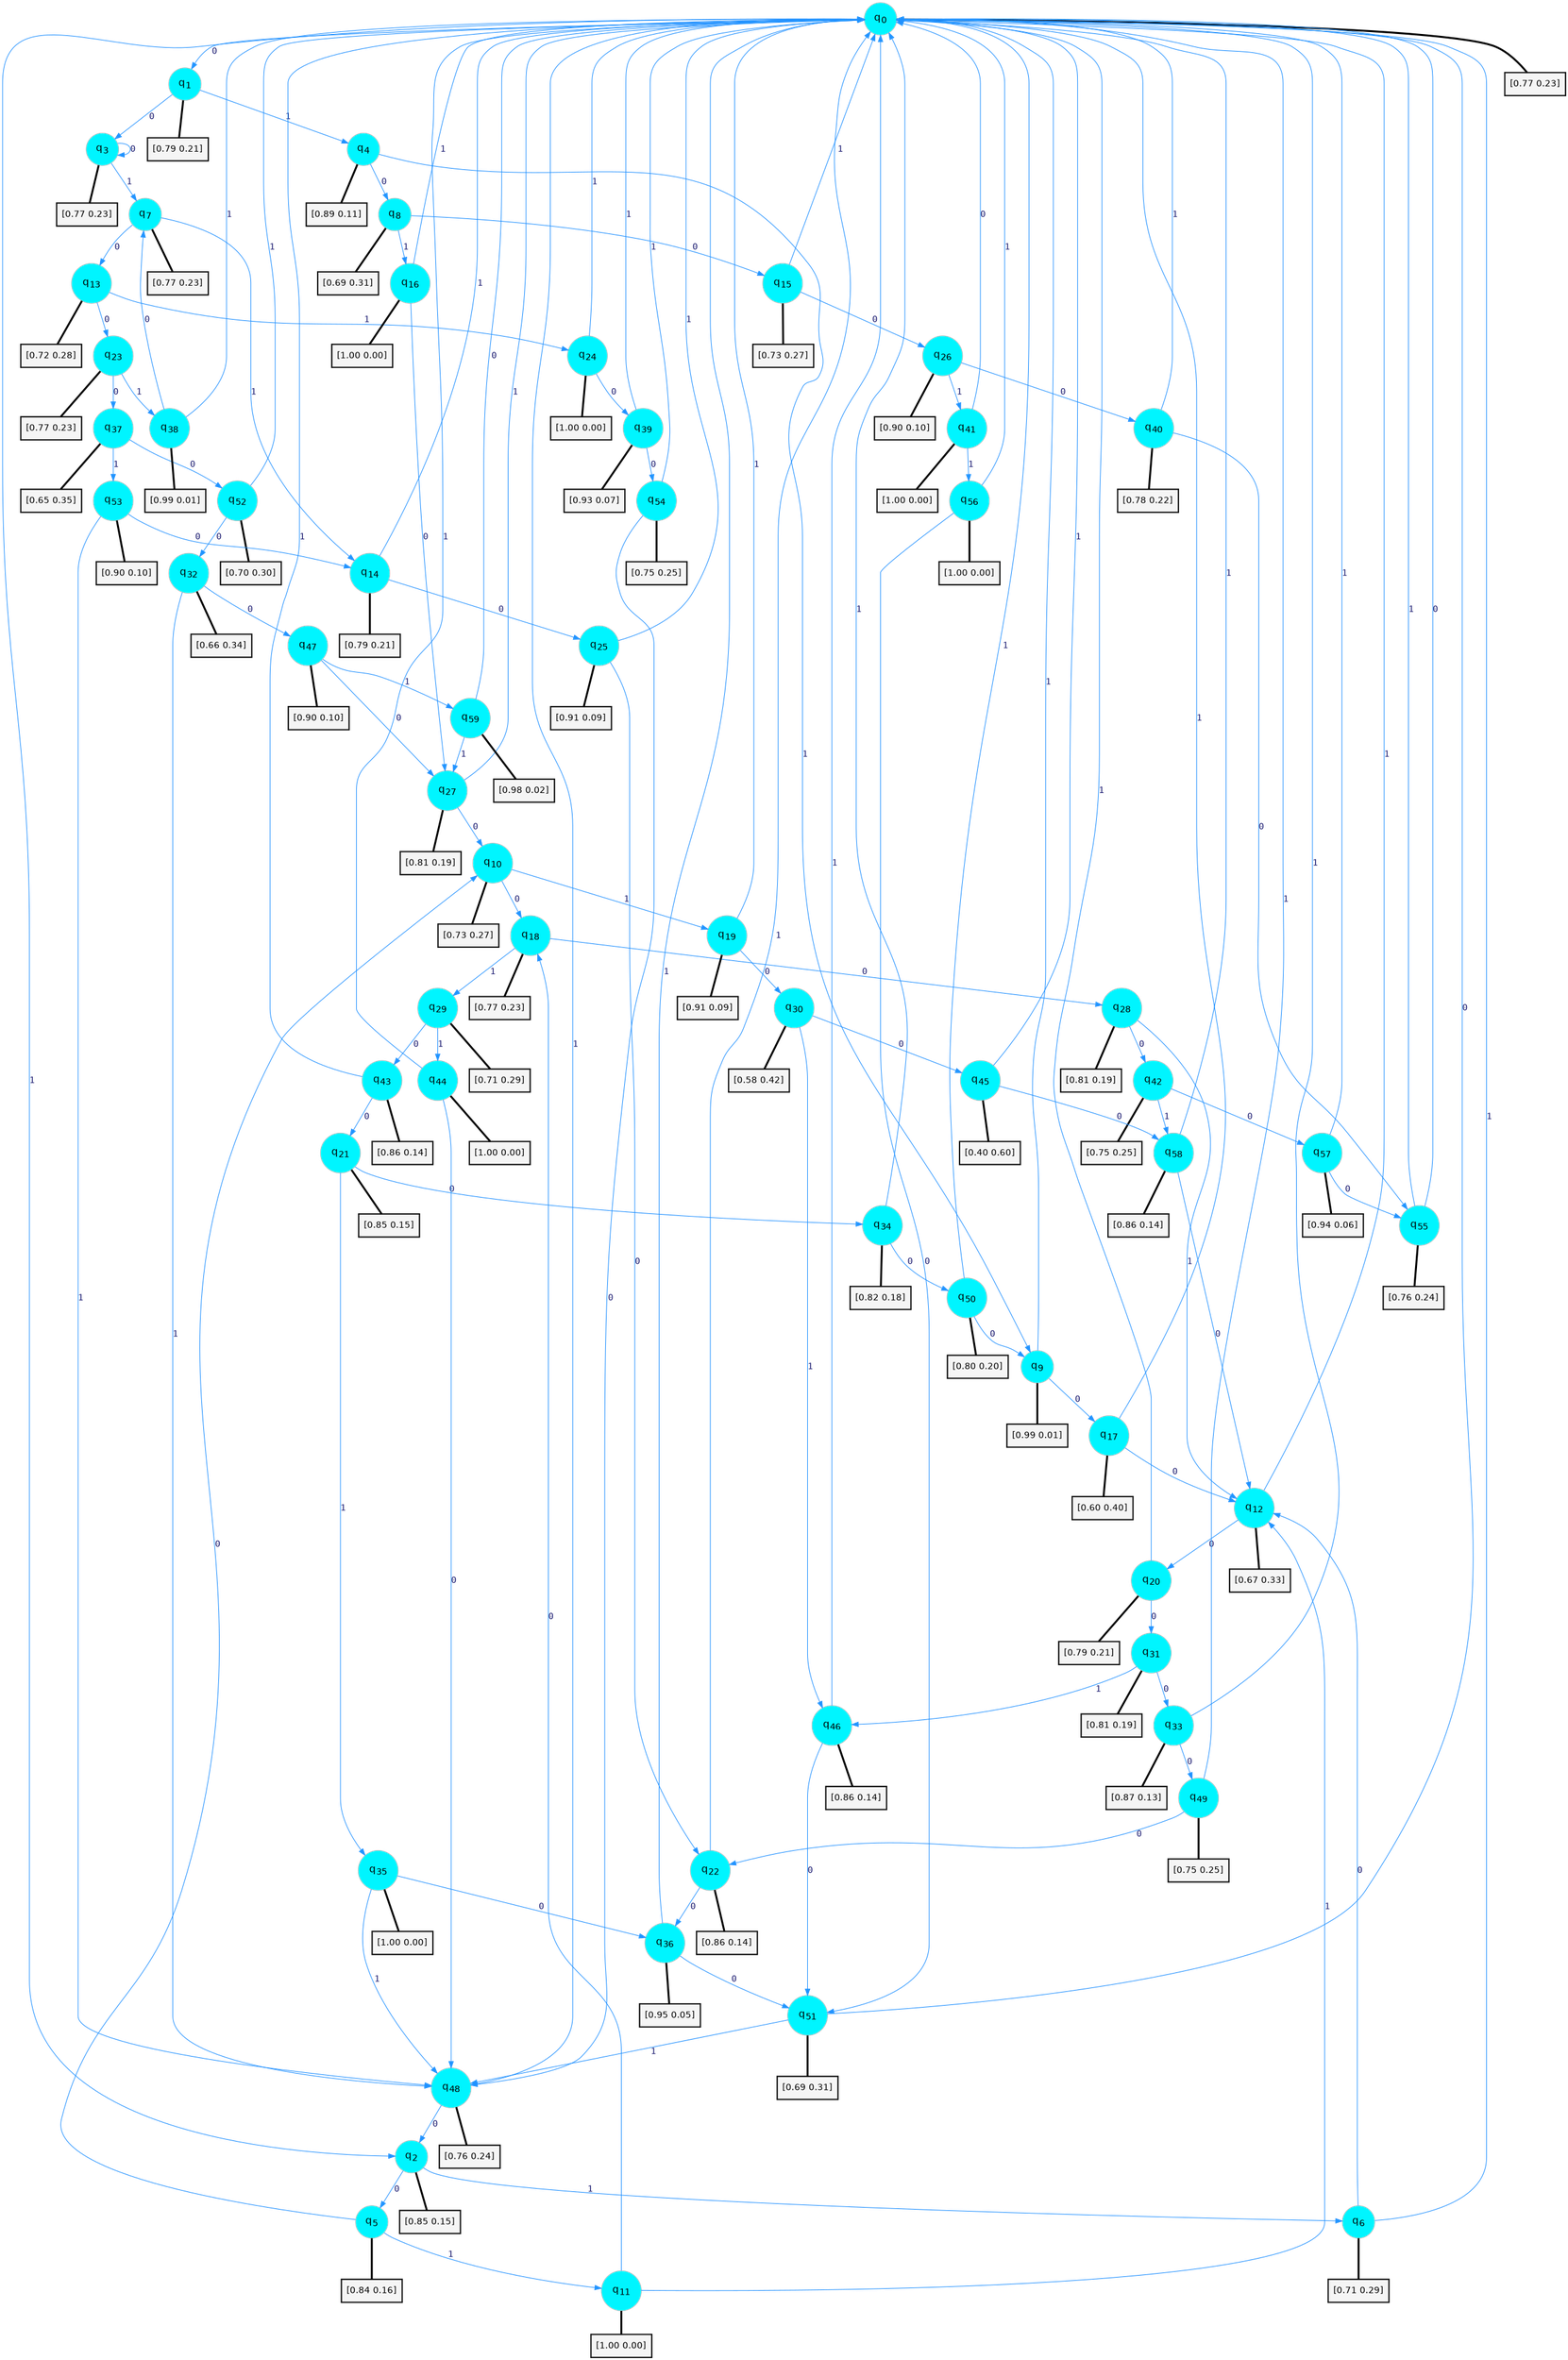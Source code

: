 digraph G {
graph [
bgcolor=transparent, dpi=300, rankdir=TD, size="40,25"];
node [
color=gray, fillcolor=turquoise1, fontcolor=black, fontname=Helvetica, fontsize=16, fontweight=bold, shape=circle, style=filled];
edge [
arrowsize=1, color=dodgerblue1, fontcolor=midnightblue, fontname=courier, fontweight=bold, penwidth=1, style=solid, weight=20];
0[label=<q<SUB>0</SUB>>];
1[label=<q<SUB>1</SUB>>];
2[label=<q<SUB>2</SUB>>];
3[label=<q<SUB>3</SUB>>];
4[label=<q<SUB>4</SUB>>];
5[label=<q<SUB>5</SUB>>];
6[label=<q<SUB>6</SUB>>];
7[label=<q<SUB>7</SUB>>];
8[label=<q<SUB>8</SUB>>];
9[label=<q<SUB>9</SUB>>];
10[label=<q<SUB>10</SUB>>];
11[label=<q<SUB>11</SUB>>];
12[label=<q<SUB>12</SUB>>];
13[label=<q<SUB>13</SUB>>];
14[label=<q<SUB>14</SUB>>];
15[label=<q<SUB>15</SUB>>];
16[label=<q<SUB>16</SUB>>];
17[label=<q<SUB>17</SUB>>];
18[label=<q<SUB>18</SUB>>];
19[label=<q<SUB>19</SUB>>];
20[label=<q<SUB>20</SUB>>];
21[label=<q<SUB>21</SUB>>];
22[label=<q<SUB>22</SUB>>];
23[label=<q<SUB>23</SUB>>];
24[label=<q<SUB>24</SUB>>];
25[label=<q<SUB>25</SUB>>];
26[label=<q<SUB>26</SUB>>];
27[label=<q<SUB>27</SUB>>];
28[label=<q<SUB>28</SUB>>];
29[label=<q<SUB>29</SUB>>];
30[label=<q<SUB>30</SUB>>];
31[label=<q<SUB>31</SUB>>];
32[label=<q<SUB>32</SUB>>];
33[label=<q<SUB>33</SUB>>];
34[label=<q<SUB>34</SUB>>];
35[label=<q<SUB>35</SUB>>];
36[label=<q<SUB>36</SUB>>];
37[label=<q<SUB>37</SUB>>];
38[label=<q<SUB>38</SUB>>];
39[label=<q<SUB>39</SUB>>];
40[label=<q<SUB>40</SUB>>];
41[label=<q<SUB>41</SUB>>];
42[label=<q<SUB>42</SUB>>];
43[label=<q<SUB>43</SUB>>];
44[label=<q<SUB>44</SUB>>];
45[label=<q<SUB>45</SUB>>];
46[label=<q<SUB>46</SUB>>];
47[label=<q<SUB>47</SUB>>];
48[label=<q<SUB>48</SUB>>];
49[label=<q<SUB>49</SUB>>];
50[label=<q<SUB>50</SUB>>];
51[label=<q<SUB>51</SUB>>];
52[label=<q<SUB>52</SUB>>];
53[label=<q<SUB>53</SUB>>];
54[label=<q<SUB>54</SUB>>];
55[label=<q<SUB>55</SUB>>];
56[label=<q<SUB>56</SUB>>];
57[label=<q<SUB>57</SUB>>];
58[label=<q<SUB>58</SUB>>];
59[label=<q<SUB>59</SUB>>];
60[label="[0.77 0.23]", shape=box,fontcolor=black, fontname=Helvetica, fontsize=14, penwidth=2, fillcolor=whitesmoke,color=black];
61[label="[0.79 0.21]", shape=box,fontcolor=black, fontname=Helvetica, fontsize=14, penwidth=2, fillcolor=whitesmoke,color=black];
62[label="[0.85 0.15]", shape=box,fontcolor=black, fontname=Helvetica, fontsize=14, penwidth=2, fillcolor=whitesmoke,color=black];
63[label="[0.77 0.23]", shape=box,fontcolor=black, fontname=Helvetica, fontsize=14, penwidth=2, fillcolor=whitesmoke,color=black];
64[label="[0.89 0.11]", shape=box,fontcolor=black, fontname=Helvetica, fontsize=14, penwidth=2, fillcolor=whitesmoke,color=black];
65[label="[0.84 0.16]", shape=box,fontcolor=black, fontname=Helvetica, fontsize=14, penwidth=2, fillcolor=whitesmoke,color=black];
66[label="[0.71 0.29]", shape=box,fontcolor=black, fontname=Helvetica, fontsize=14, penwidth=2, fillcolor=whitesmoke,color=black];
67[label="[0.77 0.23]", shape=box,fontcolor=black, fontname=Helvetica, fontsize=14, penwidth=2, fillcolor=whitesmoke,color=black];
68[label="[0.69 0.31]", shape=box,fontcolor=black, fontname=Helvetica, fontsize=14, penwidth=2, fillcolor=whitesmoke,color=black];
69[label="[0.99 0.01]", shape=box,fontcolor=black, fontname=Helvetica, fontsize=14, penwidth=2, fillcolor=whitesmoke,color=black];
70[label="[0.73 0.27]", shape=box,fontcolor=black, fontname=Helvetica, fontsize=14, penwidth=2, fillcolor=whitesmoke,color=black];
71[label="[1.00 0.00]", shape=box,fontcolor=black, fontname=Helvetica, fontsize=14, penwidth=2, fillcolor=whitesmoke,color=black];
72[label="[0.67 0.33]", shape=box,fontcolor=black, fontname=Helvetica, fontsize=14, penwidth=2, fillcolor=whitesmoke,color=black];
73[label="[0.72 0.28]", shape=box,fontcolor=black, fontname=Helvetica, fontsize=14, penwidth=2, fillcolor=whitesmoke,color=black];
74[label="[0.79 0.21]", shape=box,fontcolor=black, fontname=Helvetica, fontsize=14, penwidth=2, fillcolor=whitesmoke,color=black];
75[label="[0.73 0.27]", shape=box,fontcolor=black, fontname=Helvetica, fontsize=14, penwidth=2, fillcolor=whitesmoke,color=black];
76[label="[1.00 0.00]", shape=box,fontcolor=black, fontname=Helvetica, fontsize=14, penwidth=2, fillcolor=whitesmoke,color=black];
77[label="[0.60 0.40]", shape=box,fontcolor=black, fontname=Helvetica, fontsize=14, penwidth=2, fillcolor=whitesmoke,color=black];
78[label="[0.77 0.23]", shape=box,fontcolor=black, fontname=Helvetica, fontsize=14, penwidth=2, fillcolor=whitesmoke,color=black];
79[label="[0.91 0.09]", shape=box,fontcolor=black, fontname=Helvetica, fontsize=14, penwidth=2, fillcolor=whitesmoke,color=black];
80[label="[0.79 0.21]", shape=box,fontcolor=black, fontname=Helvetica, fontsize=14, penwidth=2, fillcolor=whitesmoke,color=black];
81[label="[0.85 0.15]", shape=box,fontcolor=black, fontname=Helvetica, fontsize=14, penwidth=2, fillcolor=whitesmoke,color=black];
82[label="[0.86 0.14]", shape=box,fontcolor=black, fontname=Helvetica, fontsize=14, penwidth=2, fillcolor=whitesmoke,color=black];
83[label="[0.77 0.23]", shape=box,fontcolor=black, fontname=Helvetica, fontsize=14, penwidth=2, fillcolor=whitesmoke,color=black];
84[label="[1.00 0.00]", shape=box,fontcolor=black, fontname=Helvetica, fontsize=14, penwidth=2, fillcolor=whitesmoke,color=black];
85[label="[0.91 0.09]", shape=box,fontcolor=black, fontname=Helvetica, fontsize=14, penwidth=2, fillcolor=whitesmoke,color=black];
86[label="[0.90 0.10]", shape=box,fontcolor=black, fontname=Helvetica, fontsize=14, penwidth=2, fillcolor=whitesmoke,color=black];
87[label="[0.81 0.19]", shape=box,fontcolor=black, fontname=Helvetica, fontsize=14, penwidth=2, fillcolor=whitesmoke,color=black];
88[label="[0.81 0.19]", shape=box,fontcolor=black, fontname=Helvetica, fontsize=14, penwidth=2, fillcolor=whitesmoke,color=black];
89[label="[0.71 0.29]", shape=box,fontcolor=black, fontname=Helvetica, fontsize=14, penwidth=2, fillcolor=whitesmoke,color=black];
90[label="[0.58 0.42]", shape=box,fontcolor=black, fontname=Helvetica, fontsize=14, penwidth=2, fillcolor=whitesmoke,color=black];
91[label="[0.81 0.19]", shape=box,fontcolor=black, fontname=Helvetica, fontsize=14, penwidth=2, fillcolor=whitesmoke,color=black];
92[label="[0.66 0.34]", shape=box,fontcolor=black, fontname=Helvetica, fontsize=14, penwidth=2, fillcolor=whitesmoke,color=black];
93[label="[0.87 0.13]", shape=box,fontcolor=black, fontname=Helvetica, fontsize=14, penwidth=2, fillcolor=whitesmoke,color=black];
94[label="[0.82 0.18]", shape=box,fontcolor=black, fontname=Helvetica, fontsize=14, penwidth=2, fillcolor=whitesmoke,color=black];
95[label="[1.00 0.00]", shape=box,fontcolor=black, fontname=Helvetica, fontsize=14, penwidth=2, fillcolor=whitesmoke,color=black];
96[label="[0.95 0.05]", shape=box,fontcolor=black, fontname=Helvetica, fontsize=14, penwidth=2, fillcolor=whitesmoke,color=black];
97[label="[0.65 0.35]", shape=box,fontcolor=black, fontname=Helvetica, fontsize=14, penwidth=2, fillcolor=whitesmoke,color=black];
98[label="[0.99 0.01]", shape=box,fontcolor=black, fontname=Helvetica, fontsize=14, penwidth=2, fillcolor=whitesmoke,color=black];
99[label="[0.93 0.07]", shape=box,fontcolor=black, fontname=Helvetica, fontsize=14, penwidth=2, fillcolor=whitesmoke,color=black];
100[label="[0.78 0.22]", shape=box,fontcolor=black, fontname=Helvetica, fontsize=14, penwidth=2, fillcolor=whitesmoke,color=black];
101[label="[1.00 0.00]", shape=box,fontcolor=black, fontname=Helvetica, fontsize=14, penwidth=2, fillcolor=whitesmoke,color=black];
102[label="[0.75 0.25]", shape=box,fontcolor=black, fontname=Helvetica, fontsize=14, penwidth=2, fillcolor=whitesmoke,color=black];
103[label="[0.86 0.14]", shape=box,fontcolor=black, fontname=Helvetica, fontsize=14, penwidth=2, fillcolor=whitesmoke,color=black];
104[label="[1.00 0.00]", shape=box,fontcolor=black, fontname=Helvetica, fontsize=14, penwidth=2, fillcolor=whitesmoke,color=black];
105[label="[0.40 0.60]", shape=box,fontcolor=black, fontname=Helvetica, fontsize=14, penwidth=2, fillcolor=whitesmoke,color=black];
106[label="[0.86 0.14]", shape=box,fontcolor=black, fontname=Helvetica, fontsize=14, penwidth=2, fillcolor=whitesmoke,color=black];
107[label="[0.90 0.10]", shape=box,fontcolor=black, fontname=Helvetica, fontsize=14, penwidth=2, fillcolor=whitesmoke,color=black];
108[label="[0.76 0.24]", shape=box,fontcolor=black, fontname=Helvetica, fontsize=14, penwidth=2, fillcolor=whitesmoke,color=black];
109[label="[0.75 0.25]", shape=box,fontcolor=black, fontname=Helvetica, fontsize=14, penwidth=2, fillcolor=whitesmoke,color=black];
110[label="[0.80 0.20]", shape=box,fontcolor=black, fontname=Helvetica, fontsize=14, penwidth=2, fillcolor=whitesmoke,color=black];
111[label="[0.69 0.31]", shape=box,fontcolor=black, fontname=Helvetica, fontsize=14, penwidth=2, fillcolor=whitesmoke,color=black];
112[label="[0.70 0.30]", shape=box,fontcolor=black, fontname=Helvetica, fontsize=14, penwidth=2, fillcolor=whitesmoke,color=black];
113[label="[0.90 0.10]", shape=box,fontcolor=black, fontname=Helvetica, fontsize=14, penwidth=2, fillcolor=whitesmoke,color=black];
114[label="[0.75 0.25]", shape=box,fontcolor=black, fontname=Helvetica, fontsize=14, penwidth=2, fillcolor=whitesmoke,color=black];
115[label="[0.76 0.24]", shape=box,fontcolor=black, fontname=Helvetica, fontsize=14, penwidth=2, fillcolor=whitesmoke,color=black];
116[label="[1.00 0.00]", shape=box,fontcolor=black, fontname=Helvetica, fontsize=14, penwidth=2, fillcolor=whitesmoke,color=black];
117[label="[0.94 0.06]", shape=box,fontcolor=black, fontname=Helvetica, fontsize=14, penwidth=2, fillcolor=whitesmoke,color=black];
118[label="[0.86 0.14]", shape=box,fontcolor=black, fontname=Helvetica, fontsize=14, penwidth=2, fillcolor=whitesmoke,color=black];
119[label="[0.98 0.02]", shape=box,fontcolor=black, fontname=Helvetica, fontsize=14, penwidth=2, fillcolor=whitesmoke,color=black];
0->1 [label=0];
0->2 [label=1];
0->60 [arrowhead=none, penwidth=3,color=black];
1->3 [label=0];
1->4 [label=1];
1->61 [arrowhead=none, penwidth=3,color=black];
2->5 [label=0];
2->6 [label=1];
2->62 [arrowhead=none, penwidth=3,color=black];
3->3 [label=0];
3->7 [label=1];
3->63 [arrowhead=none, penwidth=3,color=black];
4->8 [label=0];
4->9 [label=1];
4->64 [arrowhead=none, penwidth=3,color=black];
5->10 [label=0];
5->11 [label=1];
5->65 [arrowhead=none, penwidth=3,color=black];
6->12 [label=0];
6->0 [label=1];
6->66 [arrowhead=none, penwidth=3,color=black];
7->13 [label=0];
7->14 [label=1];
7->67 [arrowhead=none, penwidth=3,color=black];
8->15 [label=0];
8->16 [label=1];
8->68 [arrowhead=none, penwidth=3,color=black];
9->17 [label=0];
9->0 [label=1];
9->69 [arrowhead=none, penwidth=3,color=black];
10->18 [label=0];
10->19 [label=1];
10->70 [arrowhead=none, penwidth=3,color=black];
11->18 [label=0];
11->12 [label=1];
11->71 [arrowhead=none, penwidth=3,color=black];
12->20 [label=0];
12->0 [label=1];
12->72 [arrowhead=none, penwidth=3,color=black];
13->23 [label=0];
13->24 [label=1];
13->73 [arrowhead=none, penwidth=3,color=black];
14->25 [label=0];
14->0 [label=1];
14->74 [arrowhead=none, penwidth=3,color=black];
15->26 [label=0];
15->0 [label=1];
15->75 [arrowhead=none, penwidth=3,color=black];
16->27 [label=0];
16->0 [label=1];
16->76 [arrowhead=none, penwidth=3,color=black];
17->12 [label=0];
17->0 [label=1];
17->77 [arrowhead=none, penwidth=3,color=black];
18->28 [label=0];
18->29 [label=1];
18->78 [arrowhead=none, penwidth=3,color=black];
19->30 [label=0];
19->0 [label=1];
19->79 [arrowhead=none, penwidth=3,color=black];
20->31 [label=0];
20->0 [label=1];
20->80 [arrowhead=none, penwidth=3,color=black];
21->34 [label=0];
21->35 [label=1];
21->81 [arrowhead=none, penwidth=3,color=black];
22->36 [label=0];
22->0 [label=1];
22->82 [arrowhead=none, penwidth=3,color=black];
23->37 [label=0];
23->38 [label=1];
23->83 [arrowhead=none, penwidth=3,color=black];
24->39 [label=0];
24->0 [label=1];
24->84 [arrowhead=none, penwidth=3,color=black];
25->22 [label=0];
25->0 [label=1];
25->85 [arrowhead=none, penwidth=3,color=black];
26->40 [label=0];
26->41 [label=1];
26->86 [arrowhead=none, penwidth=3,color=black];
27->10 [label=0];
27->0 [label=1];
27->87 [arrowhead=none, penwidth=3,color=black];
28->42 [label=0];
28->12 [label=1];
28->88 [arrowhead=none, penwidth=3,color=black];
29->43 [label=0];
29->44 [label=1];
29->89 [arrowhead=none, penwidth=3,color=black];
30->45 [label=0];
30->46 [label=1];
30->90 [arrowhead=none, penwidth=3,color=black];
31->33 [label=0];
31->46 [label=1];
31->91 [arrowhead=none, penwidth=3,color=black];
32->47 [label=0];
32->48 [label=1];
32->92 [arrowhead=none, penwidth=3,color=black];
33->49 [label=0];
33->0 [label=1];
33->93 [arrowhead=none, penwidth=3,color=black];
34->50 [label=0];
34->0 [label=1];
34->94 [arrowhead=none, penwidth=3,color=black];
35->36 [label=0];
35->48 [label=1];
35->95 [arrowhead=none, penwidth=3,color=black];
36->51 [label=0];
36->0 [label=1];
36->96 [arrowhead=none, penwidth=3,color=black];
37->52 [label=0];
37->53 [label=1];
37->97 [arrowhead=none, penwidth=3,color=black];
38->7 [label=0];
38->0 [label=1];
38->98 [arrowhead=none, penwidth=3,color=black];
39->54 [label=0];
39->0 [label=1];
39->99 [arrowhead=none, penwidth=3,color=black];
40->55 [label=0];
40->0 [label=1];
40->100 [arrowhead=none, penwidth=3,color=black];
41->0 [label=0];
41->56 [label=1];
41->101 [arrowhead=none, penwidth=3,color=black];
42->57 [label=0];
42->58 [label=1];
42->102 [arrowhead=none, penwidth=3,color=black];
43->21 [label=0];
43->0 [label=1];
43->103 [arrowhead=none, penwidth=3,color=black];
44->48 [label=0];
44->0 [label=1];
44->104 [arrowhead=none, penwidth=3,color=black];
45->58 [label=0];
45->0 [label=1];
45->105 [arrowhead=none, penwidth=3,color=black];
46->51 [label=0];
46->0 [label=1];
46->106 [arrowhead=none, penwidth=3,color=black];
47->27 [label=0];
47->59 [label=1];
47->107 [arrowhead=none, penwidth=3,color=black];
48->2 [label=0];
48->0 [label=1];
48->108 [arrowhead=none, penwidth=3,color=black];
49->22 [label=0];
49->0 [label=1];
49->109 [arrowhead=none, penwidth=3,color=black];
50->9 [label=0];
50->0 [label=1];
50->110 [arrowhead=none, penwidth=3,color=black];
51->0 [label=0];
51->48 [label=1];
51->111 [arrowhead=none, penwidth=3,color=black];
52->32 [label=0];
52->0 [label=1];
52->112 [arrowhead=none, penwidth=3,color=black];
53->14 [label=0];
53->48 [label=1];
53->113 [arrowhead=none, penwidth=3,color=black];
54->48 [label=0];
54->0 [label=1];
54->114 [arrowhead=none, penwidth=3,color=black];
55->0 [label=0];
55->0 [label=1];
55->115 [arrowhead=none, penwidth=3,color=black];
56->51 [label=0];
56->0 [label=1];
56->116 [arrowhead=none, penwidth=3,color=black];
57->55 [label=0];
57->0 [label=1];
57->117 [arrowhead=none, penwidth=3,color=black];
58->12 [label=0];
58->0 [label=1];
58->118 [arrowhead=none, penwidth=3,color=black];
59->0 [label=0];
59->27 [label=1];
59->119 [arrowhead=none, penwidth=3,color=black];
}
